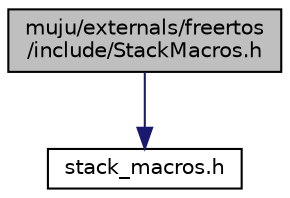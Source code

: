 digraph "muju/externals/freertos/include/StackMacros.h"
{
  edge [fontname="Helvetica",fontsize="10",labelfontname="Helvetica",labelfontsize="10"];
  node [fontname="Helvetica",fontsize="10",shape=record];
  Node0 [label="muju/externals/freertos\l/include/StackMacros.h",height=0.2,width=0.4,color="black", fillcolor="grey75", style="filled", fontcolor="black"];
  Node0 -> Node1 [color="midnightblue",fontsize="10",style="solid"];
  Node1 [label="stack_macros.h",height=0.2,width=0.4,color="black", fillcolor="white", style="filled",URL="$stack__macros_8h.html"];
}
